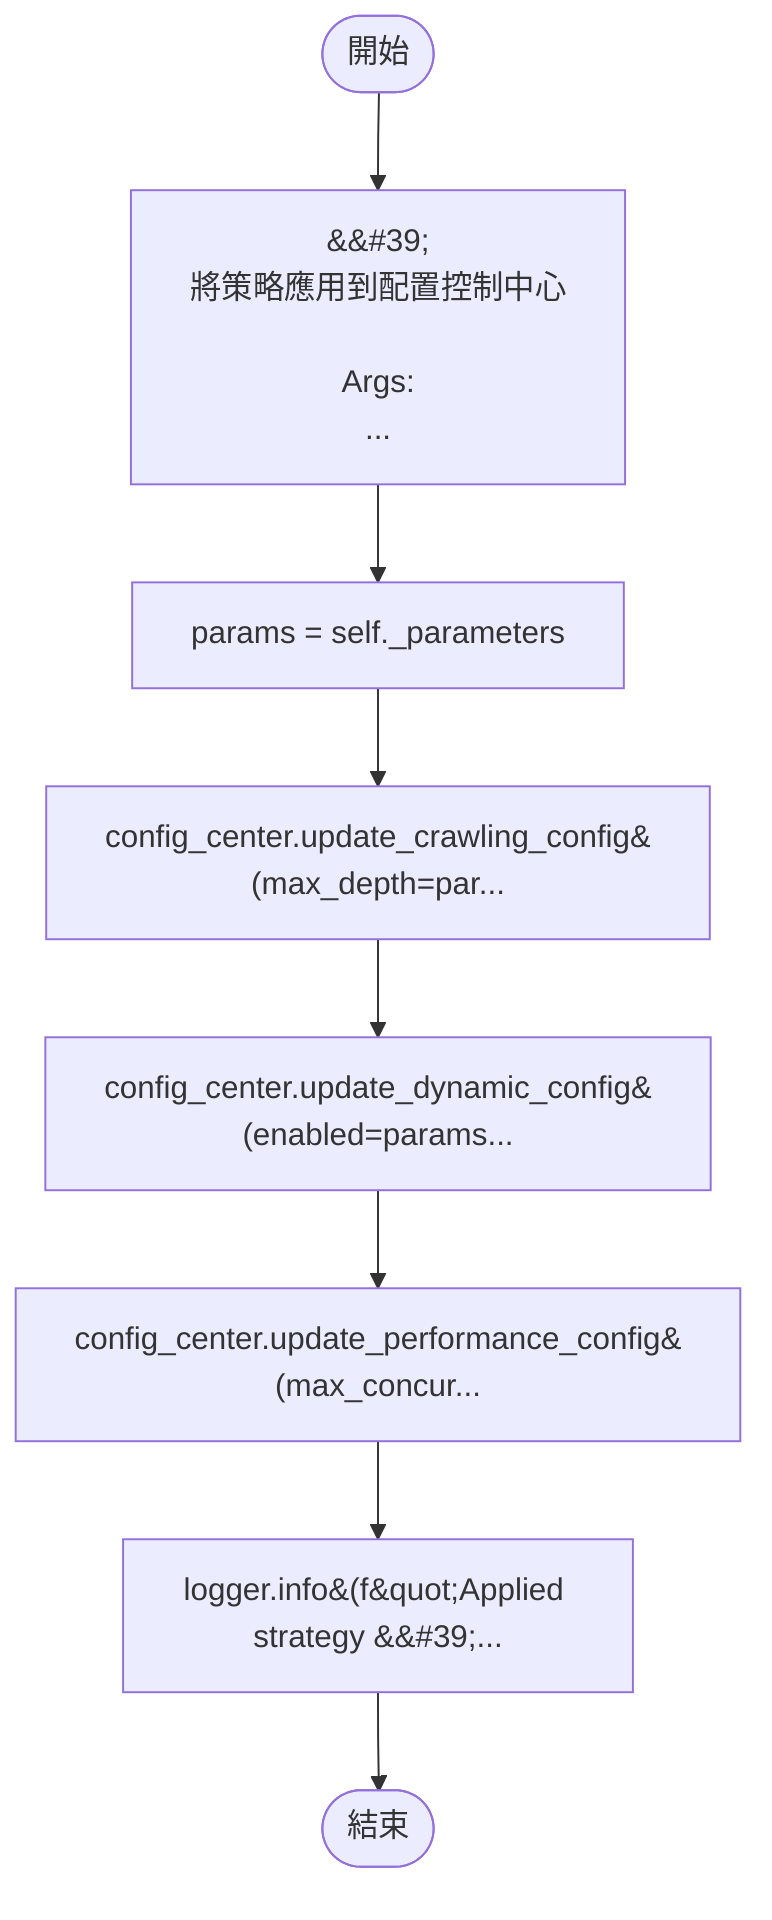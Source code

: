 flowchart TB
    n1([開始])
    n2([結束])
    n3[&amp;&#35;39;\n        將策略應用到配置控制中心\n\n        Args:\n   ...]
    n4[params = self._parameters]
    n5[config_center.update_crawling_config&#40;max_depth=par...]
    n6[config_center.update_dynamic_config&#40;enabled=params...]
    n7[config_center.update_performance_config&#40;max_concur...]
    n8[logger.info&#40;f&amp;quot;Applied strategy &amp;&#35;39;...]
    n1 --> n3
    n3 --> n4
    n4 --> n5
    n5 --> n6
    n6 --> n7
    n7 --> n8
    n8 --> n2